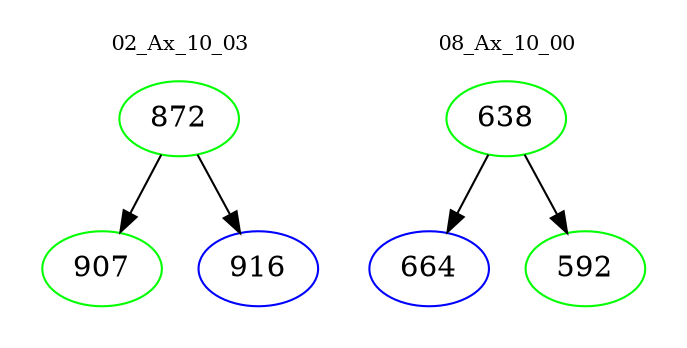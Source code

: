 digraph{
subgraph cluster_0 {
color = white
label = "02_Ax_10_03";
fontsize=10;
T0_872 [label="872", color="green"]
T0_872 -> T0_907 [color="black"]
T0_907 [label="907", color="green"]
T0_872 -> T0_916 [color="black"]
T0_916 [label="916", color="blue"]
}
subgraph cluster_1 {
color = white
label = "08_Ax_10_00";
fontsize=10;
T1_638 [label="638", color="green"]
T1_638 -> T1_664 [color="black"]
T1_664 [label="664", color="blue"]
T1_638 -> T1_592 [color="black"]
T1_592 [label="592", color="green"]
}
}
